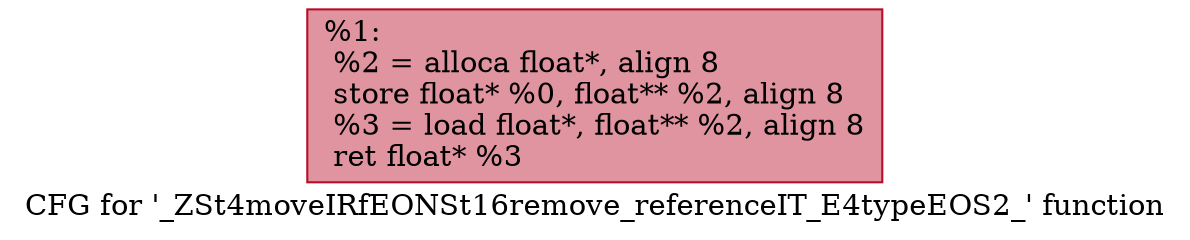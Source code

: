 digraph "CFG for '_ZSt4moveIRfEONSt16remove_referenceIT_E4typeEOS2_' function" {
	label="CFG for '_ZSt4moveIRfEONSt16remove_referenceIT_E4typeEOS2_' function";

	Node0x55935472b920 [shape=record,color="#b70d28ff", style=filled, fillcolor="#b70d2870",label="{%1:\l  %2 = alloca float*, align 8\l  store float* %0, float** %2, align 8\l  %3 = load float*, float** %2, align 8\l  ret float* %3\l}"];
}

